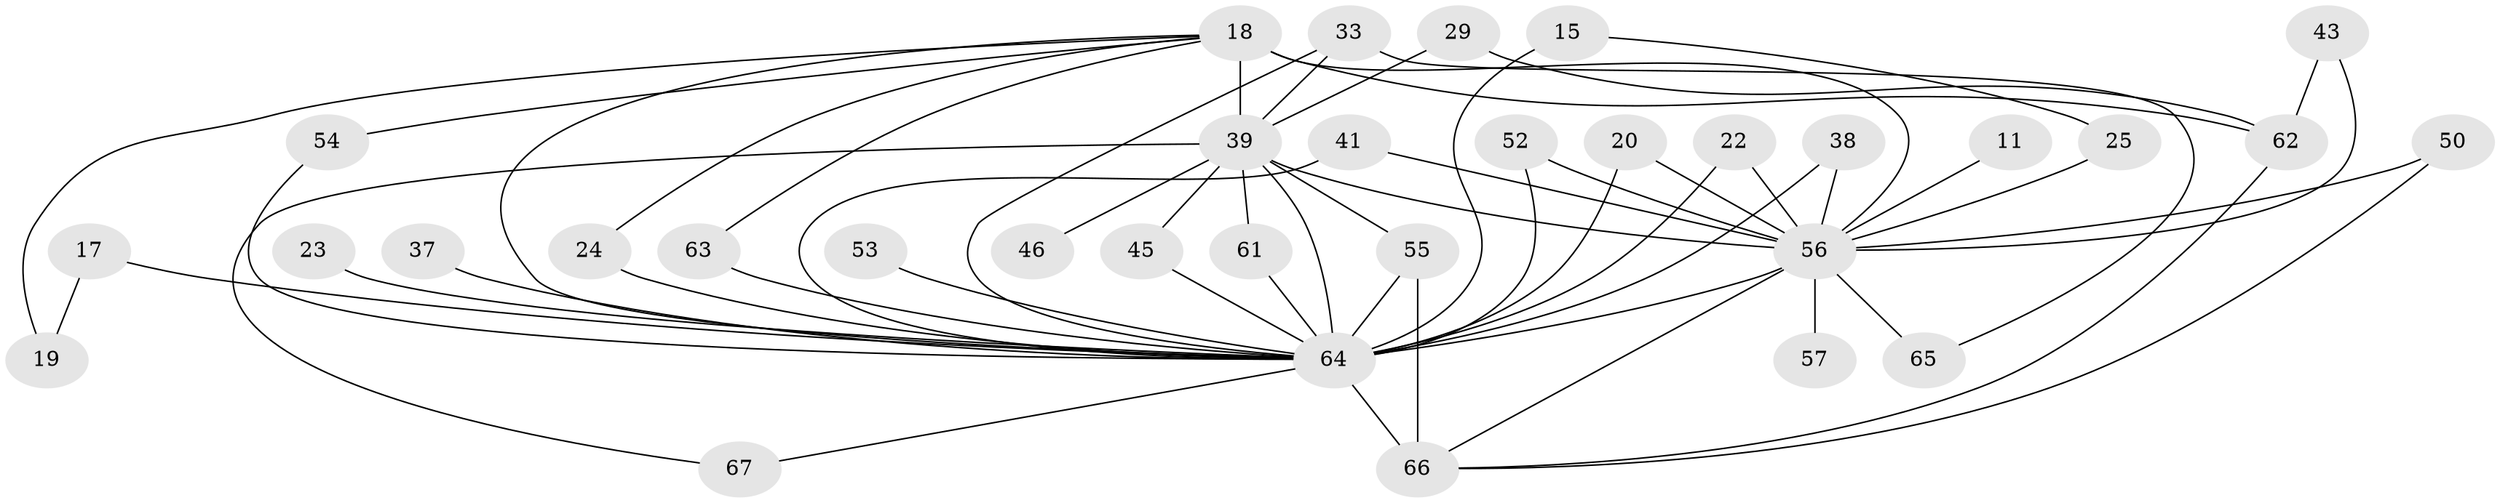 // original degree distribution, {10: 0.014925373134328358, 20: 0.014925373134328358, 16: 0.014925373134328358, 29: 0.014925373134328358, 12: 0.029850746268656716, 15: 0.029850746268656716, 26: 0.014925373134328358, 14: 0.014925373134328358, 2: 0.5223880597014925, 3: 0.22388059701492538, 6: 0.029850746268656716, 4: 0.04477611940298507, 5: 0.029850746268656716}
// Generated by graph-tools (version 1.1) at 2025/44/03/09/25 04:44:24]
// undirected, 33 vertices, 57 edges
graph export_dot {
graph [start="1"]
  node [color=gray90,style=filled];
  11;
  15;
  17;
  18 [super="+14+3"];
  19;
  20;
  22;
  23;
  24;
  25;
  29;
  33;
  37 [super="+26"];
  38 [super="+35"];
  39 [super="+28+31"];
  41;
  43;
  45;
  46;
  50;
  52 [super="+47"];
  53;
  54;
  55 [super="+42"];
  56 [super="+51+7+10"];
  57 [super="+12"];
  61;
  62 [super="+13"];
  63 [super="+21"];
  64 [super="+40+60+8"];
  65 [super="+59"];
  66 [super="+49+58"];
  67;
  11 -- 56;
  15 -- 25;
  15 -- 64 [weight=3];
  17 -- 19;
  17 -- 64 [weight=2];
  18 -- 19;
  18 -- 54;
  18 -- 24;
  18 -- 63;
  18 -- 39 [weight=4];
  18 -- 56 [weight=10];
  18 -- 62 [weight=2];
  18 -- 64 [weight=5];
  20 -- 56;
  20 -- 64;
  22 -- 56;
  22 -- 64;
  23 -- 64 [weight=2];
  24 -- 64;
  25 -- 56;
  29 -- 39;
  29 -- 62;
  33 -- 65;
  33 -- 39;
  33 -- 64;
  37 -- 64 [weight=4];
  38 -- 64 [weight=2];
  38 -- 56;
  39 -- 67;
  39 -- 45;
  39 -- 46 [weight=2];
  39 -- 61;
  39 -- 64 [weight=7];
  39 -- 56 [weight=10];
  39 -- 55;
  41 -- 64;
  41 -- 56;
  43 -- 56;
  43 -- 62;
  45 -- 64;
  50 -- 66;
  50 -- 56;
  52 -- 56 [weight=2];
  52 -- 64 [weight=2];
  53 -- 64 [weight=2];
  54 -- 64;
  55 -- 66;
  55 -- 64 [weight=2];
  56 -- 65 [weight=2];
  56 -- 57 [weight=2];
  56 -- 66 [weight=2];
  56 -- 64 [weight=10];
  61 -- 64;
  62 -- 66 [weight=2];
  63 -- 64 [weight=2];
  64 -- 66 [weight=5];
  64 -- 67;
}
